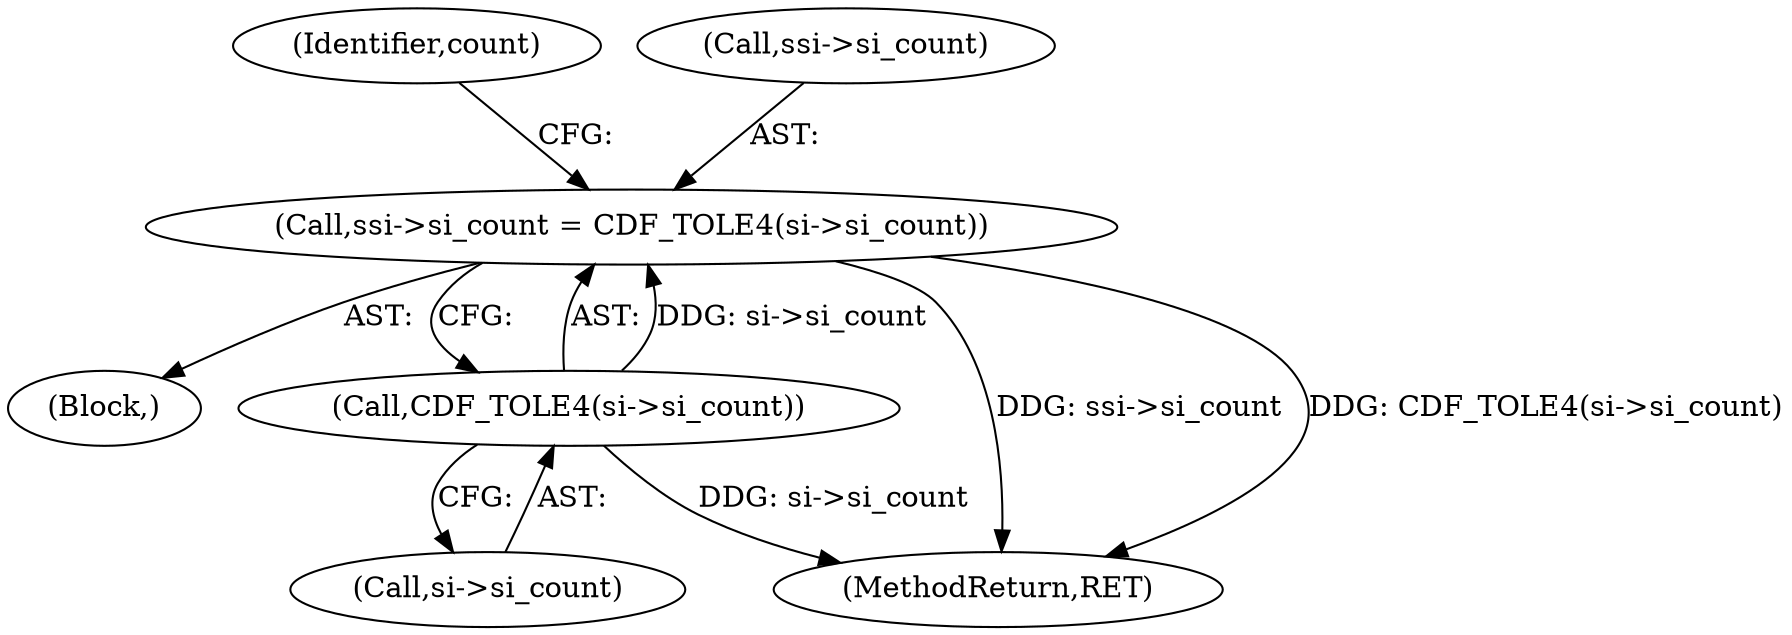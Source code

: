 digraph "0_file_b8acc83781d5a24cc5101e525d15efe0482c280d@pointer" {
"1000171" [label="(Call,ssi->si_count = CDF_TOLE4(si->si_count))"];
"1000175" [label="(Call,CDF_TOLE4(si->si_count))"];
"1000106" [label="(Block,)"];
"1000181" [label="(Identifier,count)"];
"1000176" [label="(Call,si->si_count)"];
"1000175" [label="(Call,CDF_TOLE4(si->si_count))"];
"1000171" [label="(Call,ssi->si_count = CDF_TOLE4(si->si_count))"];
"1000210" [label="(MethodReturn,RET)"];
"1000172" [label="(Call,ssi->si_count)"];
"1000171" -> "1000106"  [label="AST: "];
"1000171" -> "1000175"  [label="CFG: "];
"1000172" -> "1000171"  [label="AST: "];
"1000175" -> "1000171"  [label="AST: "];
"1000181" -> "1000171"  [label="CFG: "];
"1000171" -> "1000210"  [label="DDG: ssi->si_count"];
"1000171" -> "1000210"  [label="DDG: CDF_TOLE4(si->si_count)"];
"1000175" -> "1000171"  [label="DDG: si->si_count"];
"1000175" -> "1000176"  [label="CFG: "];
"1000176" -> "1000175"  [label="AST: "];
"1000175" -> "1000210"  [label="DDG: si->si_count"];
}
